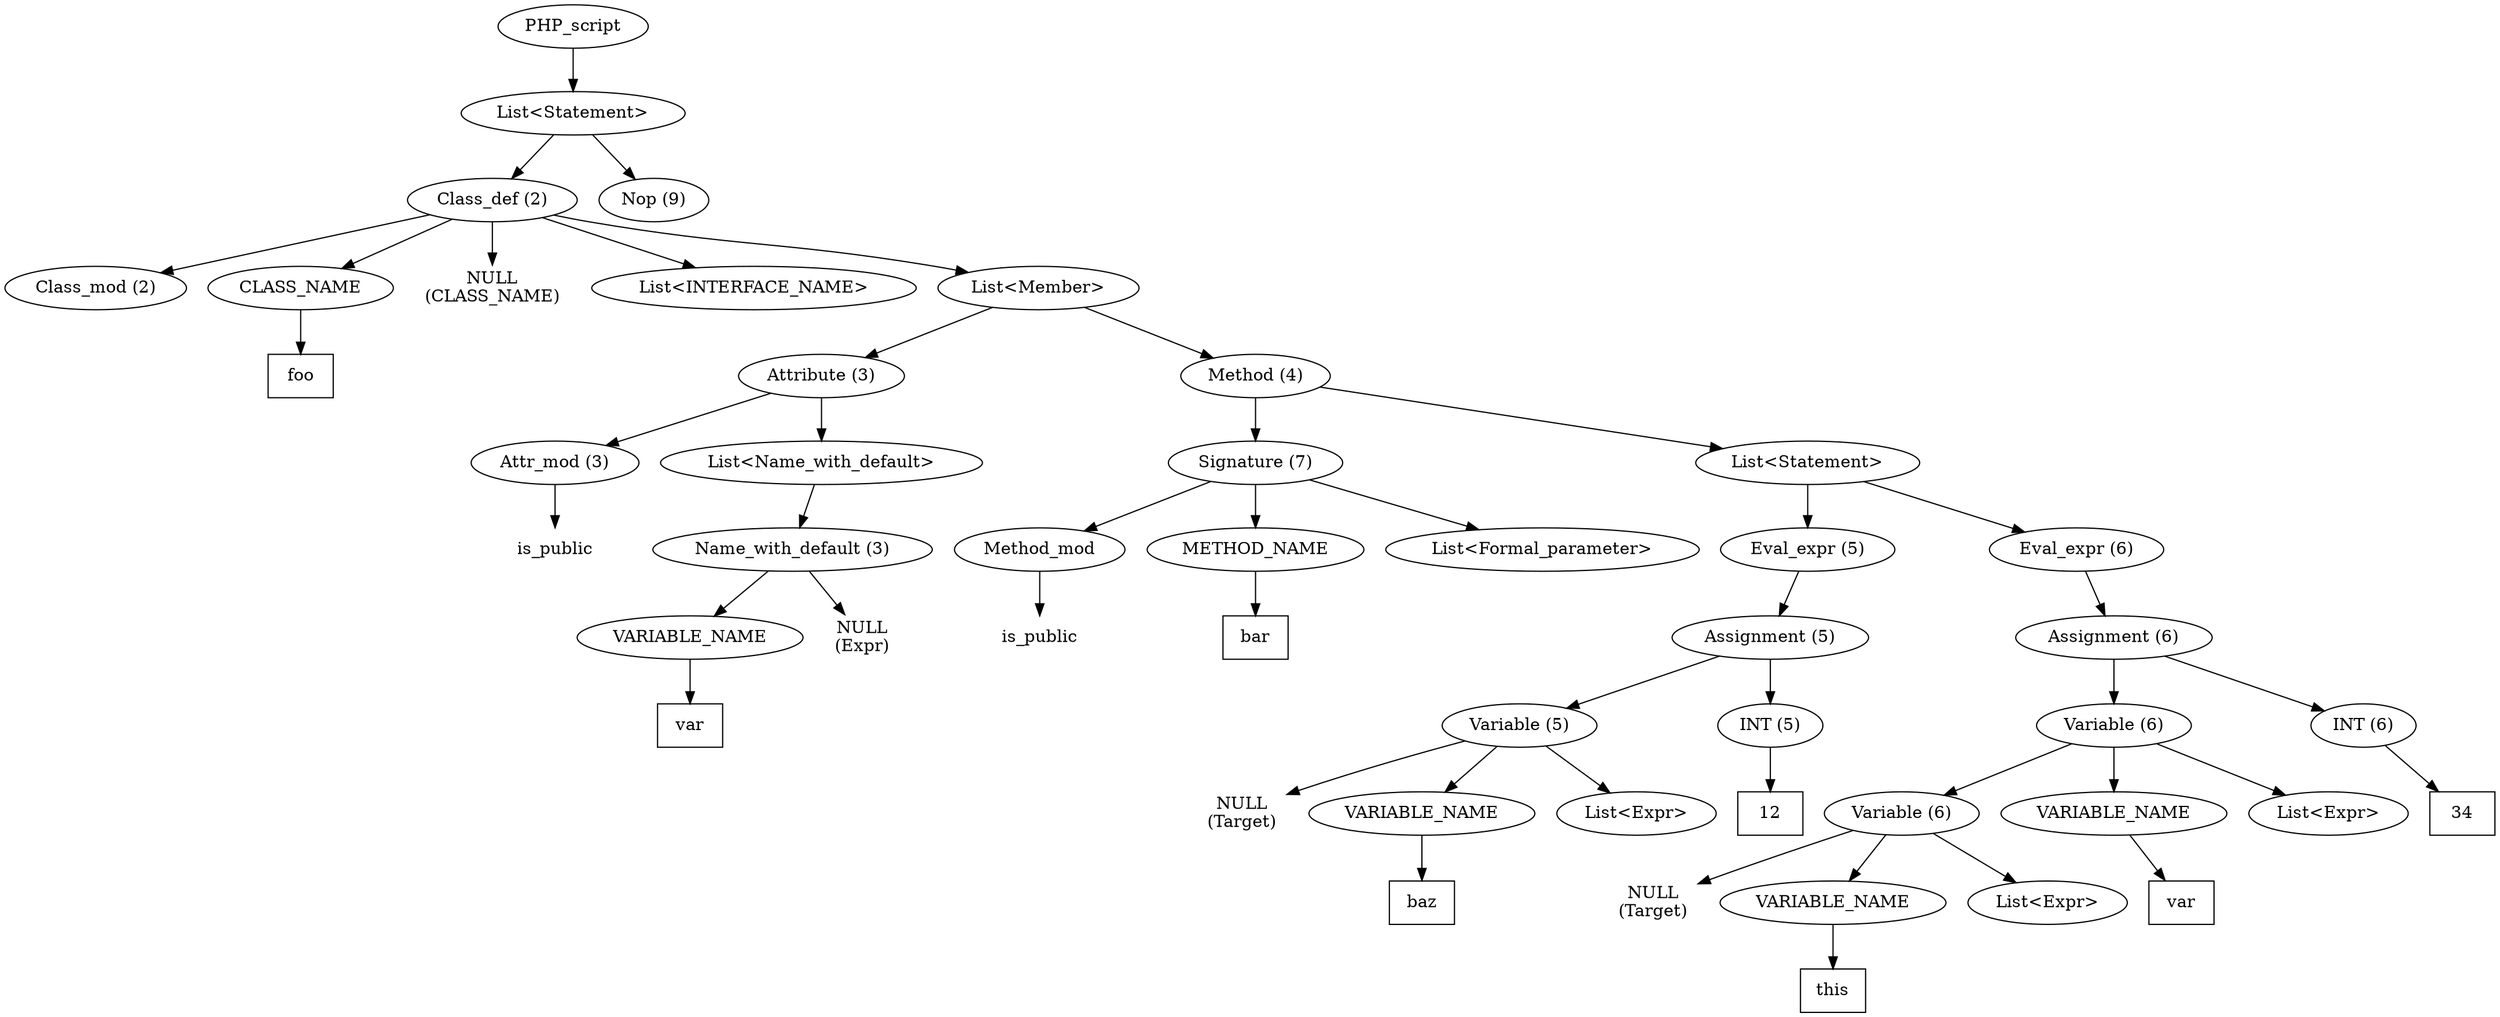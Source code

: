 /*
 * AST in dot format generated by phc -- the PHP compiler
 */

digraph AST {
ordering=out;
node_0 [label="PHP_script"];
node_1 [label="List<Statement>"];
node_0 -> node_1;
node_2 [label="Class_def (2)"];
node_1 -> node_2;
node_3 [label="Class_mod (2)"];
node_2 -> node_3;
node_4 [label="CLASS_NAME"];
node_2 -> node_4;
node_5 [label="foo", shape=box]
node_4 -> node_5;
node_6 [label="NULL\n(CLASS_NAME)", shape=plaintext]
node_2 -> node_6;
node_7 [label="List<INTERFACE_NAME>"];
node_2 -> node_7;
node_8 [label="List<Member>"];
node_2 -> node_8;
node_9 [label="Attribute (3)"];
node_8 -> node_9;
node_10 [label="Attr_mod (3)"];
node_9 -> node_10;
node_11 [label="is_public", shape=plaintext]
node_10 -> node_11;
node_12 [label="List<Name_with_default>"];
node_9 -> node_12;
node_13 [label="Name_with_default (3)"];
node_12 -> node_13;
node_14 [label="VARIABLE_NAME"];
node_13 -> node_14;
node_15 [label="var", shape=box]
node_14 -> node_15;
node_16 [label="NULL\n(Expr)", shape=plaintext]
node_13 -> node_16;
node_17 [label="Method (4)"];
node_8 -> node_17;
node_18 [label="Signature (7)"];
node_17 -> node_18;
node_19 [label="Method_mod"];
node_18 -> node_19;
node_20 [label="is_public", shape=plaintext]
node_19 -> node_20;
node_21 [label="METHOD_NAME"];
node_18 -> node_21;
node_22 [label="bar", shape=box]
node_21 -> node_22;
node_23 [label="List<Formal_parameter>"];
node_18 -> node_23;
node_24 [label="List<Statement>"];
node_17 -> node_24;
node_25 [label="Eval_expr (5)"];
node_24 -> node_25;
node_26 [label="Assignment (5)"];
node_25 -> node_26;
node_27 [label="Variable (5)"];
node_26 -> node_27;
node_28 [label="NULL\n(Target)", shape=plaintext]
node_27 -> node_28;
node_29 [label="VARIABLE_NAME"];
node_27 -> node_29;
node_30 [label="baz", shape=box]
node_29 -> node_30;
node_31 [label="List<Expr>"];
node_27 -> node_31;
node_32 [label="INT (5)"];
node_26 -> node_32;
node_33 [label="12", shape=box]
node_32 -> node_33;
node_34 [label="Eval_expr (6)"];
node_24 -> node_34;
node_35 [label="Assignment (6)"];
node_34 -> node_35;
node_36 [label="Variable (6)"];
node_35 -> node_36;
node_37 [label="Variable (6)"];
node_36 -> node_37;
node_38 [label="NULL\n(Target)", shape=plaintext]
node_37 -> node_38;
node_39 [label="VARIABLE_NAME"];
node_37 -> node_39;
node_40 [label="this", shape=box]
node_39 -> node_40;
node_41 [label="List<Expr>"];
node_37 -> node_41;
node_42 [label="VARIABLE_NAME"];
node_36 -> node_42;
node_43 [label="var", shape=box]
node_42 -> node_43;
node_44 [label="List<Expr>"];
node_36 -> node_44;
node_45 [label="INT (6)"];
node_35 -> node_45;
node_46 [label="34", shape=box]
node_45 -> node_46;
node_47 [label="Nop (9)"];
node_1 -> node_47;
}